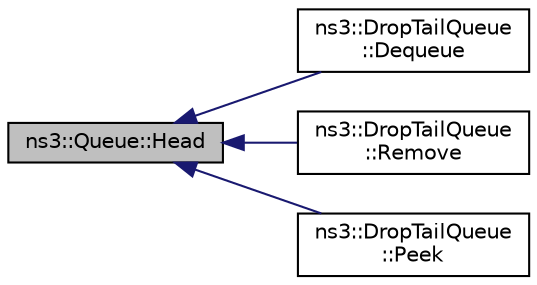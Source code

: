 digraph "ns3::Queue::Head"
{
  edge [fontname="Helvetica",fontsize="10",labelfontname="Helvetica",labelfontsize="10"];
  node [fontname="Helvetica",fontsize="10",shape=record];
  rankdir="LR";
  Node1 [label="ns3::Queue::Head",height=0.2,width=0.4,color="black", fillcolor="grey75", style="filled", fontcolor="black"];
  Node1 -> Node2 [dir="back",color="midnightblue",fontsize="10",style="solid"];
  Node2 [label="ns3::DropTailQueue\l::Dequeue",height=0.2,width=0.4,color="black", fillcolor="white", style="filled",URL="$d8/dc9/classns3_1_1DropTailQueue.html#ac98582fcee2920684150b09d282a7e10"];
  Node1 -> Node3 [dir="back",color="midnightblue",fontsize="10",style="solid"];
  Node3 [label="ns3::DropTailQueue\l::Remove",height=0.2,width=0.4,color="black", fillcolor="white", style="filled",URL="$d8/dc9/classns3_1_1DropTailQueue.html#aa3f255bd858f53e3442ac3deb16ca54b"];
  Node1 -> Node4 [dir="back",color="midnightblue",fontsize="10",style="solid"];
  Node4 [label="ns3::DropTailQueue\l::Peek",height=0.2,width=0.4,color="black", fillcolor="white", style="filled",URL="$d8/dc9/classns3_1_1DropTailQueue.html#a2dec998dc6d59a31ac91d6b584dce371"];
}
